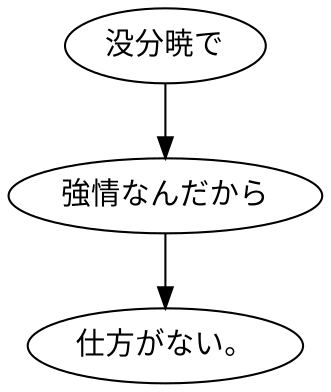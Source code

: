 digraph graph7138 {
	node0 [label="没分暁で"];
	node1 [label="強情なんだから"];
	node2 [label="仕方がない。"];
	node0 -> node1;
	node1 -> node2;
}
